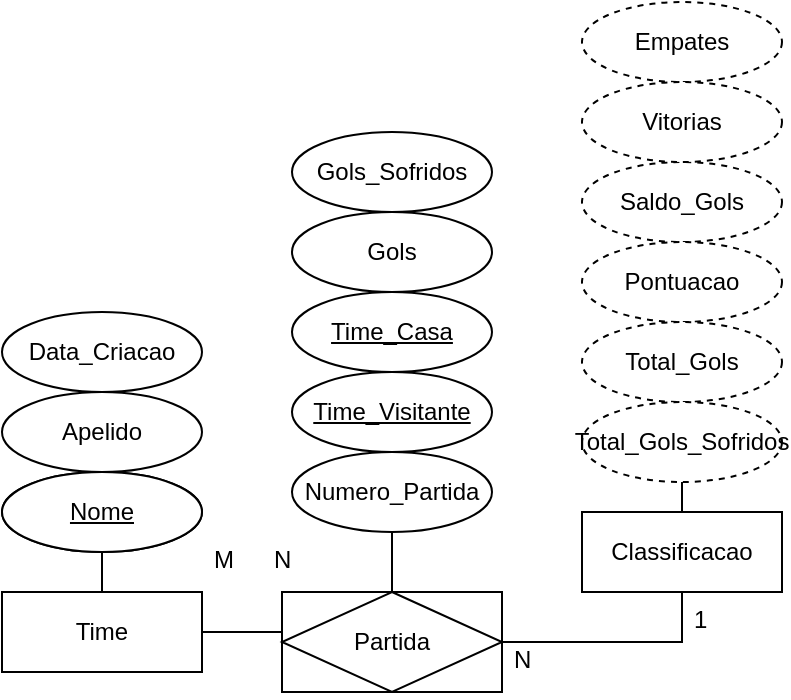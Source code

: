 <mxfile version="21.1.5" type="device">
  <diagram name="Página-1" id="ftJRXOtVxQbAoonjwSE9">
    <mxGraphModel dx="733" dy="1572" grid="1" gridSize="10" guides="1" tooltips="1" connect="1" arrows="1" fold="1" page="1" pageScale="1" pageWidth="827" pageHeight="1169" math="0" shadow="0">
      <root>
        <mxCell id="0" />
        <mxCell id="1" parent="0" />
        <mxCell id="KIjPHyF-Z4Ql7zJuXOOp-10" style="edgeStyle=orthogonalEdgeStyle;rounded=0;orthogonalLoop=1;jettySize=auto;html=1;entryX=0.5;entryY=1;entryDx=0;entryDy=0;endArrow=none;endFill=0;" parent="1" source="KIjPHyF-Z4Ql7zJuXOOp-2" target="KIjPHyF-Z4Ql7zJuXOOp-7" edge="1">
          <mxGeometry relative="1" as="geometry" />
        </mxCell>
        <mxCell id="KIjPHyF-Z4Ql7zJuXOOp-12" style="edgeStyle=orthogonalEdgeStyle;rounded=0;orthogonalLoop=1;jettySize=auto;html=1;endArrow=none;endFill=0;" parent="1" source="KIjPHyF-Z4Ql7zJuXOOp-2" edge="1">
          <mxGeometry relative="1" as="geometry">
            <mxPoint x="500" y="250" as="targetPoint" />
          </mxGeometry>
        </mxCell>
        <mxCell id="KIjPHyF-Z4Ql7zJuXOOp-2" value="Time" style="whiteSpace=wrap;html=1;align=center;" parent="1" vertex="1">
          <mxGeometry x="360" y="230" width="100" height="40" as="geometry" />
        </mxCell>
        <mxCell id="KIjPHyF-Z4Ql7zJuXOOp-7" value="Nome" style="ellipse;whiteSpace=wrap;html=1;align=center;fontStyle=4" parent="1" vertex="1">
          <mxGeometry x="360" y="170" width="100" height="40" as="geometry" />
        </mxCell>
        <mxCell id="KIjPHyF-Z4Ql7zJuXOOp-69" value="1" style="text;strokeColor=none;fillColor=none;spacingLeft=4;spacingRight=4;overflow=hidden;rotatable=0;points=[[0,0.5],[1,0.5]];portConstraint=eastwest;fontSize=12;whiteSpace=wrap;html=1;" parent="1" vertex="1">
          <mxGeometry x="700" y="230" width="40" height="30" as="geometry" />
        </mxCell>
        <mxCell id="KIjPHyF-Z4Ql7zJuXOOp-70" value="N" style="text;strokeColor=none;fillColor=none;spacingLeft=4;spacingRight=4;overflow=hidden;rotatable=0;points=[[0,0.5],[1,0.5]];portConstraint=eastwest;fontSize=12;whiteSpace=wrap;html=1;" parent="1" vertex="1">
          <mxGeometry x="610" y="250" width="40" height="30" as="geometry" />
        </mxCell>
        <mxCell id="13rOcNhno4xN1noef2XS-111" value="Empates" style="ellipse;whiteSpace=wrap;html=1;align=center;dashed=1;container=0;" parent="1" vertex="1">
          <mxGeometry x="650" y="-65" width="100" height="40" as="geometry">
            <mxRectangle x="290" width="90" height="30" as="alternateBounds" />
          </mxGeometry>
        </mxCell>
        <mxCell id="KIjPHyF-Z4Ql7zJuXOOp-8" value="Apelido" style="ellipse;whiteSpace=wrap;html=1;align=center;" parent="1" vertex="1">
          <mxGeometry x="360" y="130" width="100" height="40" as="geometry" />
        </mxCell>
        <mxCell id="KIjPHyF-Z4Ql7zJuXOOp-9" value="Data_Criacao" style="ellipse;whiteSpace=wrap;html=1;align=center;" parent="1" vertex="1">
          <mxGeometry x="360" y="90" width="100" height="40" as="geometry" />
        </mxCell>
        <mxCell id="KIjPHyF-Z4Ql7zJuXOOp-18" value="Time_Casa" style="ellipse;whiteSpace=wrap;html=1;align=center;fontStyle=4" parent="1" vertex="1">
          <mxGeometry x="505" y="80" width="100" height="40" as="geometry" />
        </mxCell>
        <mxCell id="KIjPHyF-Z4Ql7zJuXOOp-19" value="Time_Visitante" style="ellipse;whiteSpace=wrap;html=1;align=center;fontStyle=4" parent="1" vertex="1">
          <mxGeometry x="505" y="120" width="100" height="40" as="geometry" />
        </mxCell>
        <mxCell id="KIjPHyF-Z4Ql7zJuXOOp-21" value="Gols" style="ellipse;whiteSpace=wrap;html=1;align=center;" parent="1" vertex="1">
          <mxGeometry x="505" y="40" width="100" height="40" as="geometry" />
        </mxCell>
        <mxCell id="KIjPHyF-Z4Ql7zJuXOOp-22" value="Gols_Sofridos" style="ellipse;whiteSpace=wrap;html=1;align=center;" parent="1" vertex="1">
          <mxGeometry x="505" width="100" height="40" as="geometry" />
        </mxCell>
        <mxCell id="KIjPHyF-Z4Ql7zJuXOOp-30" value="Saldo_Gols" style="ellipse;whiteSpace=wrap;html=1;align=center;dashed=1;" parent="1" vertex="1">
          <mxGeometry x="650" y="15" width="100" height="40" as="geometry" />
        </mxCell>
        <mxCell id="KIjPHyF-Z4Ql7zJuXOOp-31" value="Partida" style="shape=associativeEntity;whiteSpace=wrap;html=1;align=center;" parent="1" vertex="1">
          <mxGeometry x="500" y="230" width="110" height="50" as="geometry" />
        </mxCell>
        <mxCell id="KIjPHyF-Z4Ql7zJuXOOp-47" value="Pontuacao" style="ellipse;whiteSpace=wrap;html=1;align=center;dashed=1;" parent="1" vertex="1">
          <mxGeometry x="650" y="55" width="100" height="40" as="geometry" />
        </mxCell>
        <mxCell id="KIjPHyF-Z4Ql7zJuXOOp-56" value="Classificacao" style="whiteSpace=wrap;html=1;align=center;" parent="1" vertex="1">
          <mxGeometry x="650" y="190" width="100" height="40" as="geometry" />
        </mxCell>
        <mxCell id="KIjPHyF-Z4Ql7zJuXOOp-59" value="Total_Gols" style="ellipse;whiteSpace=wrap;html=1;align=center;dashed=1;" parent="1" vertex="1">
          <mxGeometry x="650" y="95" width="100" height="40" as="geometry" />
        </mxCell>
        <mxCell id="KIjPHyF-Z4Ql7zJuXOOp-60" value="Total_Gols_Sofridos" style="ellipse;whiteSpace=wrap;html=1;align=center;dashed=1;" parent="1" vertex="1">
          <mxGeometry x="650" y="135" width="100" height="40" as="geometry" />
        </mxCell>
        <mxCell id="13rOcNhno4xN1noef2XS-33" value="Time" style="whiteSpace=wrap;html=1;align=center;" parent="1" vertex="1">
          <mxGeometry x="360" y="230" width="100" height="40" as="geometry" />
        </mxCell>
        <mxCell id="13rOcNhno4xN1noef2XS-34" value="Nome" style="ellipse;whiteSpace=wrap;html=1;align=center;fontStyle=4" parent="1" vertex="1">
          <mxGeometry x="360" y="170" width="100" height="40" as="geometry" />
        </mxCell>
        <mxCell id="KIjPHyF-Z4Ql7zJuXOOp-58" style="edgeStyle=orthogonalEdgeStyle;rounded=0;orthogonalLoop=1;jettySize=auto;html=1;entryX=0.5;entryY=1;entryDx=0;entryDy=0;endArrow=none;endFill=0;" parent="1" source="KIjPHyF-Z4Ql7zJuXOOp-31" edge="1">
          <mxGeometry relative="1" as="geometry">
            <mxPoint x="555" y="200.0" as="targetPoint" />
          </mxGeometry>
        </mxCell>
        <mxCell id="KIjPHyF-Z4Ql7zJuXOOp-57" style="edgeStyle=orthogonalEdgeStyle;rounded=0;orthogonalLoop=1;jettySize=auto;html=1;entryX=0.5;entryY=1;entryDx=0;entryDy=0;endArrow=none;endFill=0;" parent="1" source="KIjPHyF-Z4Ql7zJuXOOp-31" target="KIjPHyF-Z4Ql7zJuXOOp-56" edge="1">
          <mxGeometry relative="1" as="geometry" />
        </mxCell>
        <mxCell id="KIjPHyF-Z4Ql7zJuXOOp-61" style="edgeStyle=orthogonalEdgeStyle;rounded=0;orthogonalLoop=1;jettySize=auto;html=1;exitX=0.5;exitY=0;exitDx=0;exitDy=0;entryX=0.5;entryY=1;entryDx=0;entryDy=0;endArrow=none;endFill=0;" parent="1" source="KIjPHyF-Z4Ql7zJuXOOp-56" target="KIjPHyF-Z4Ql7zJuXOOp-60" edge="1">
          <mxGeometry relative="1" as="geometry" />
        </mxCell>
        <mxCell id="13rOcNhno4xN1noef2XS-56" value="Vitorias" style="ellipse;whiteSpace=wrap;html=1;align=center;dashed=1;" parent="1" vertex="1">
          <mxGeometry x="650" y="-25" width="100" height="40" as="geometry" />
        </mxCell>
        <mxCell id="13rOcNhno4xN1noef2XS-58" value="N" style="text;strokeColor=none;fillColor=none;spacingLeft=4;spacingRight=4;overflow=hidden;rotatable=0;points=[[0,0.5],[1,0.5]];portConstraint=eastwest;fontSize=12;whiteSpace=wrap;html=1;" parent="1" vertex="1">
          <mxGeometry x="490" y="200" width="40" height="30" as="geometry" />
        </mxCell>
        <mxCell id="KIjPHyF-Z4Ql7zJuXOOp-14" value="M" style="text;strokeColor=none;fillColor=none;spacingLeft=4;spacingRight=4;overflow=hidden;rotatable=0;points=[[0,0.5],[1,0.5]];portConstraint=eastwest;fontSize=12;whiteSpace=wrap;html=1;" parent="1" vertex="1">
          <mxGeometry x="460" y="200" width="40" height="30" as="geometry" />
        </mxCell>
        <mxCell id="z3I1Qvk911nJIi_CNu5d-1" value="Numero_Partida" style="ellipse;whiteSpace=wrap;html=1;align=center;" vertex="1" parent="1">
          <mxGeometry x="505" y="160" width="100" height="40" as="geometry" />
        </mxCell>
      </root>
    </mxGraphModel>
  </diagram>
</mxfile>
